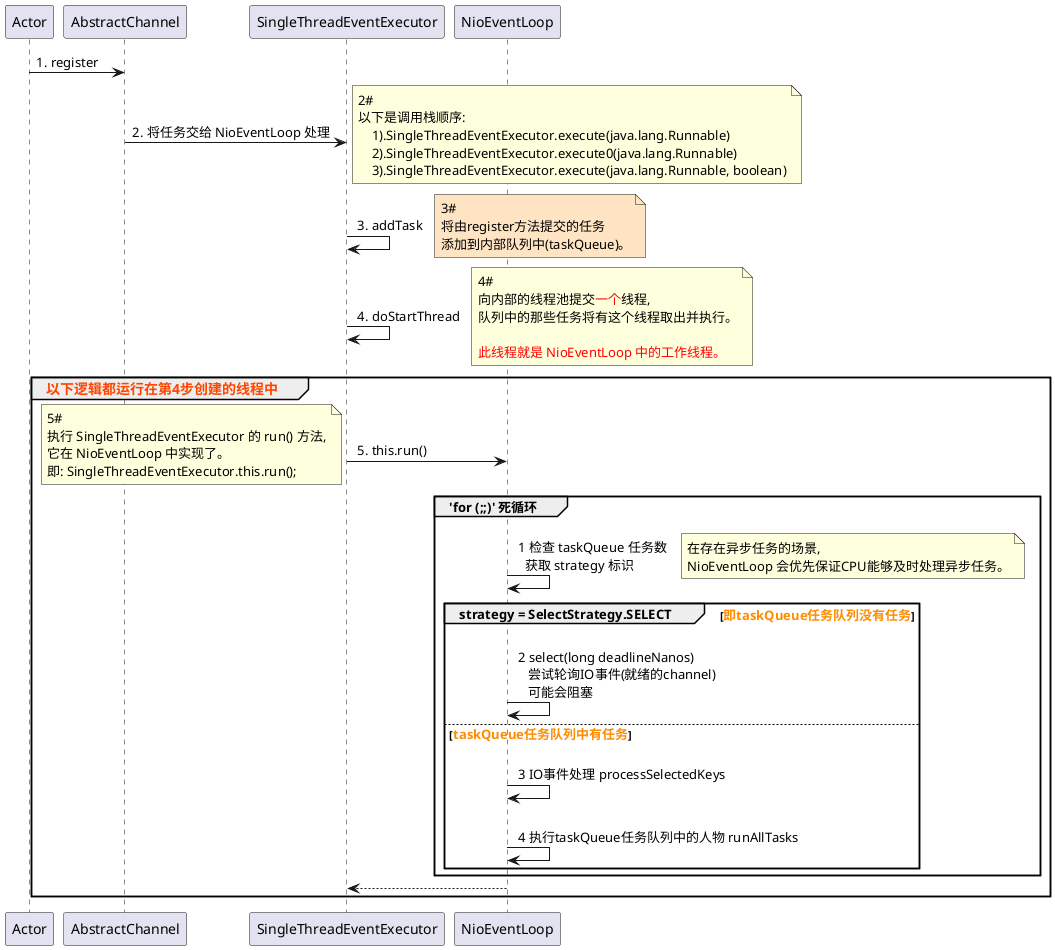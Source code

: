 @startuml participant

Actor -> AbstractChannel: 1. register

AbstractChannel -> SingleThreadEventExecutor: 2. 将任务交给 NioEventLoop 处理
note right
2#
以下是调用栈顺序:
    1).SingleThreadEventExecutor.execute(java.lang.Runnable)
    2).SingleThreadEventExecutor.execute0(java.lang.Runnable)
    3).SingleThreadEventExecutor.execute(java.lang.Runnable, boolean)
end note

SingleThreadEventExecutor -> SingleThreadEventExecutor: \n 3. addTask
note right #FFE4C4
3#
将由register方法提交的任务
添加到内部队列中(taskQueue)。
end note

SingleThreadEventExecutor -> SingleThreadEventExecutor: \n 4. doStartThread
note right
4#
向内部的线程池提交<color:#FF0000>一个</color>线程,
队列中的那些任务将有这个线程取出并执行。

<color:#FF0000>此线程就是 NioEventLoop 中的工作线程。</color>
end note

group <size:14><color:#FF4500>以下逻辑都运行在第4步创建的线程中</color></size>

SingleThreadEventExecutor -> NioEventLoop: \n 5. this.run()
note left
5#
执行 SingleThreadEventExecutor 的 run() 方法,
它在 NioEventLoop 中实现了。
即: SingleThreadEventExecutor.this.run();
end note

' ----- 分割线 -----
group 'for (;;)' 死循环
    NioEventLoop -> NioEventLoop: \n 1 检查 taskQueue 任务数 \n   获取 strategy 标识
    note right
    在存在异步任务的场景,
    NioEventLoop 会优先保证CPU能够及时处理异步任务。
    end note

    group strategy = SelectStrategy.SELECT [<size:13><color:#FF8C00>即taskQueue任务队列没有任务</color></size>]
        NioEventLoop -> NioEventLoop: \n 2 select(long deadlineNanos) \n    尝试轮询IO事件(就绪的channel) \n    可能会阻塞
    else <size:13><color:#FF8C00>taskQueue任务队列中有任务</color></size>
        NioEventLoop -> NioEventLoop: \n 3 IO事件处理 processSelectedKeys
'        NioEventLoop -> NioEventLoop: \n 3.1 处理 OP_CONNECT 事件(建立连接事件)
'        NioEventLoop -> NioEventLoop: \n 3.2 处理 OP_WRITE 事件(写事件)
'        NioEventLoop -> NioEventLoop: \n 3.3 处理 OP_READ 事件(读事件)

        NioEventLoop -> NioEventLoop: \n 4 执行taskQueue任务队列中的人物 runAllTasks
    end
end
' ----- 分割线 -----


SingleThreadEventExecutor <-- NioEventLoop
end
@enduml